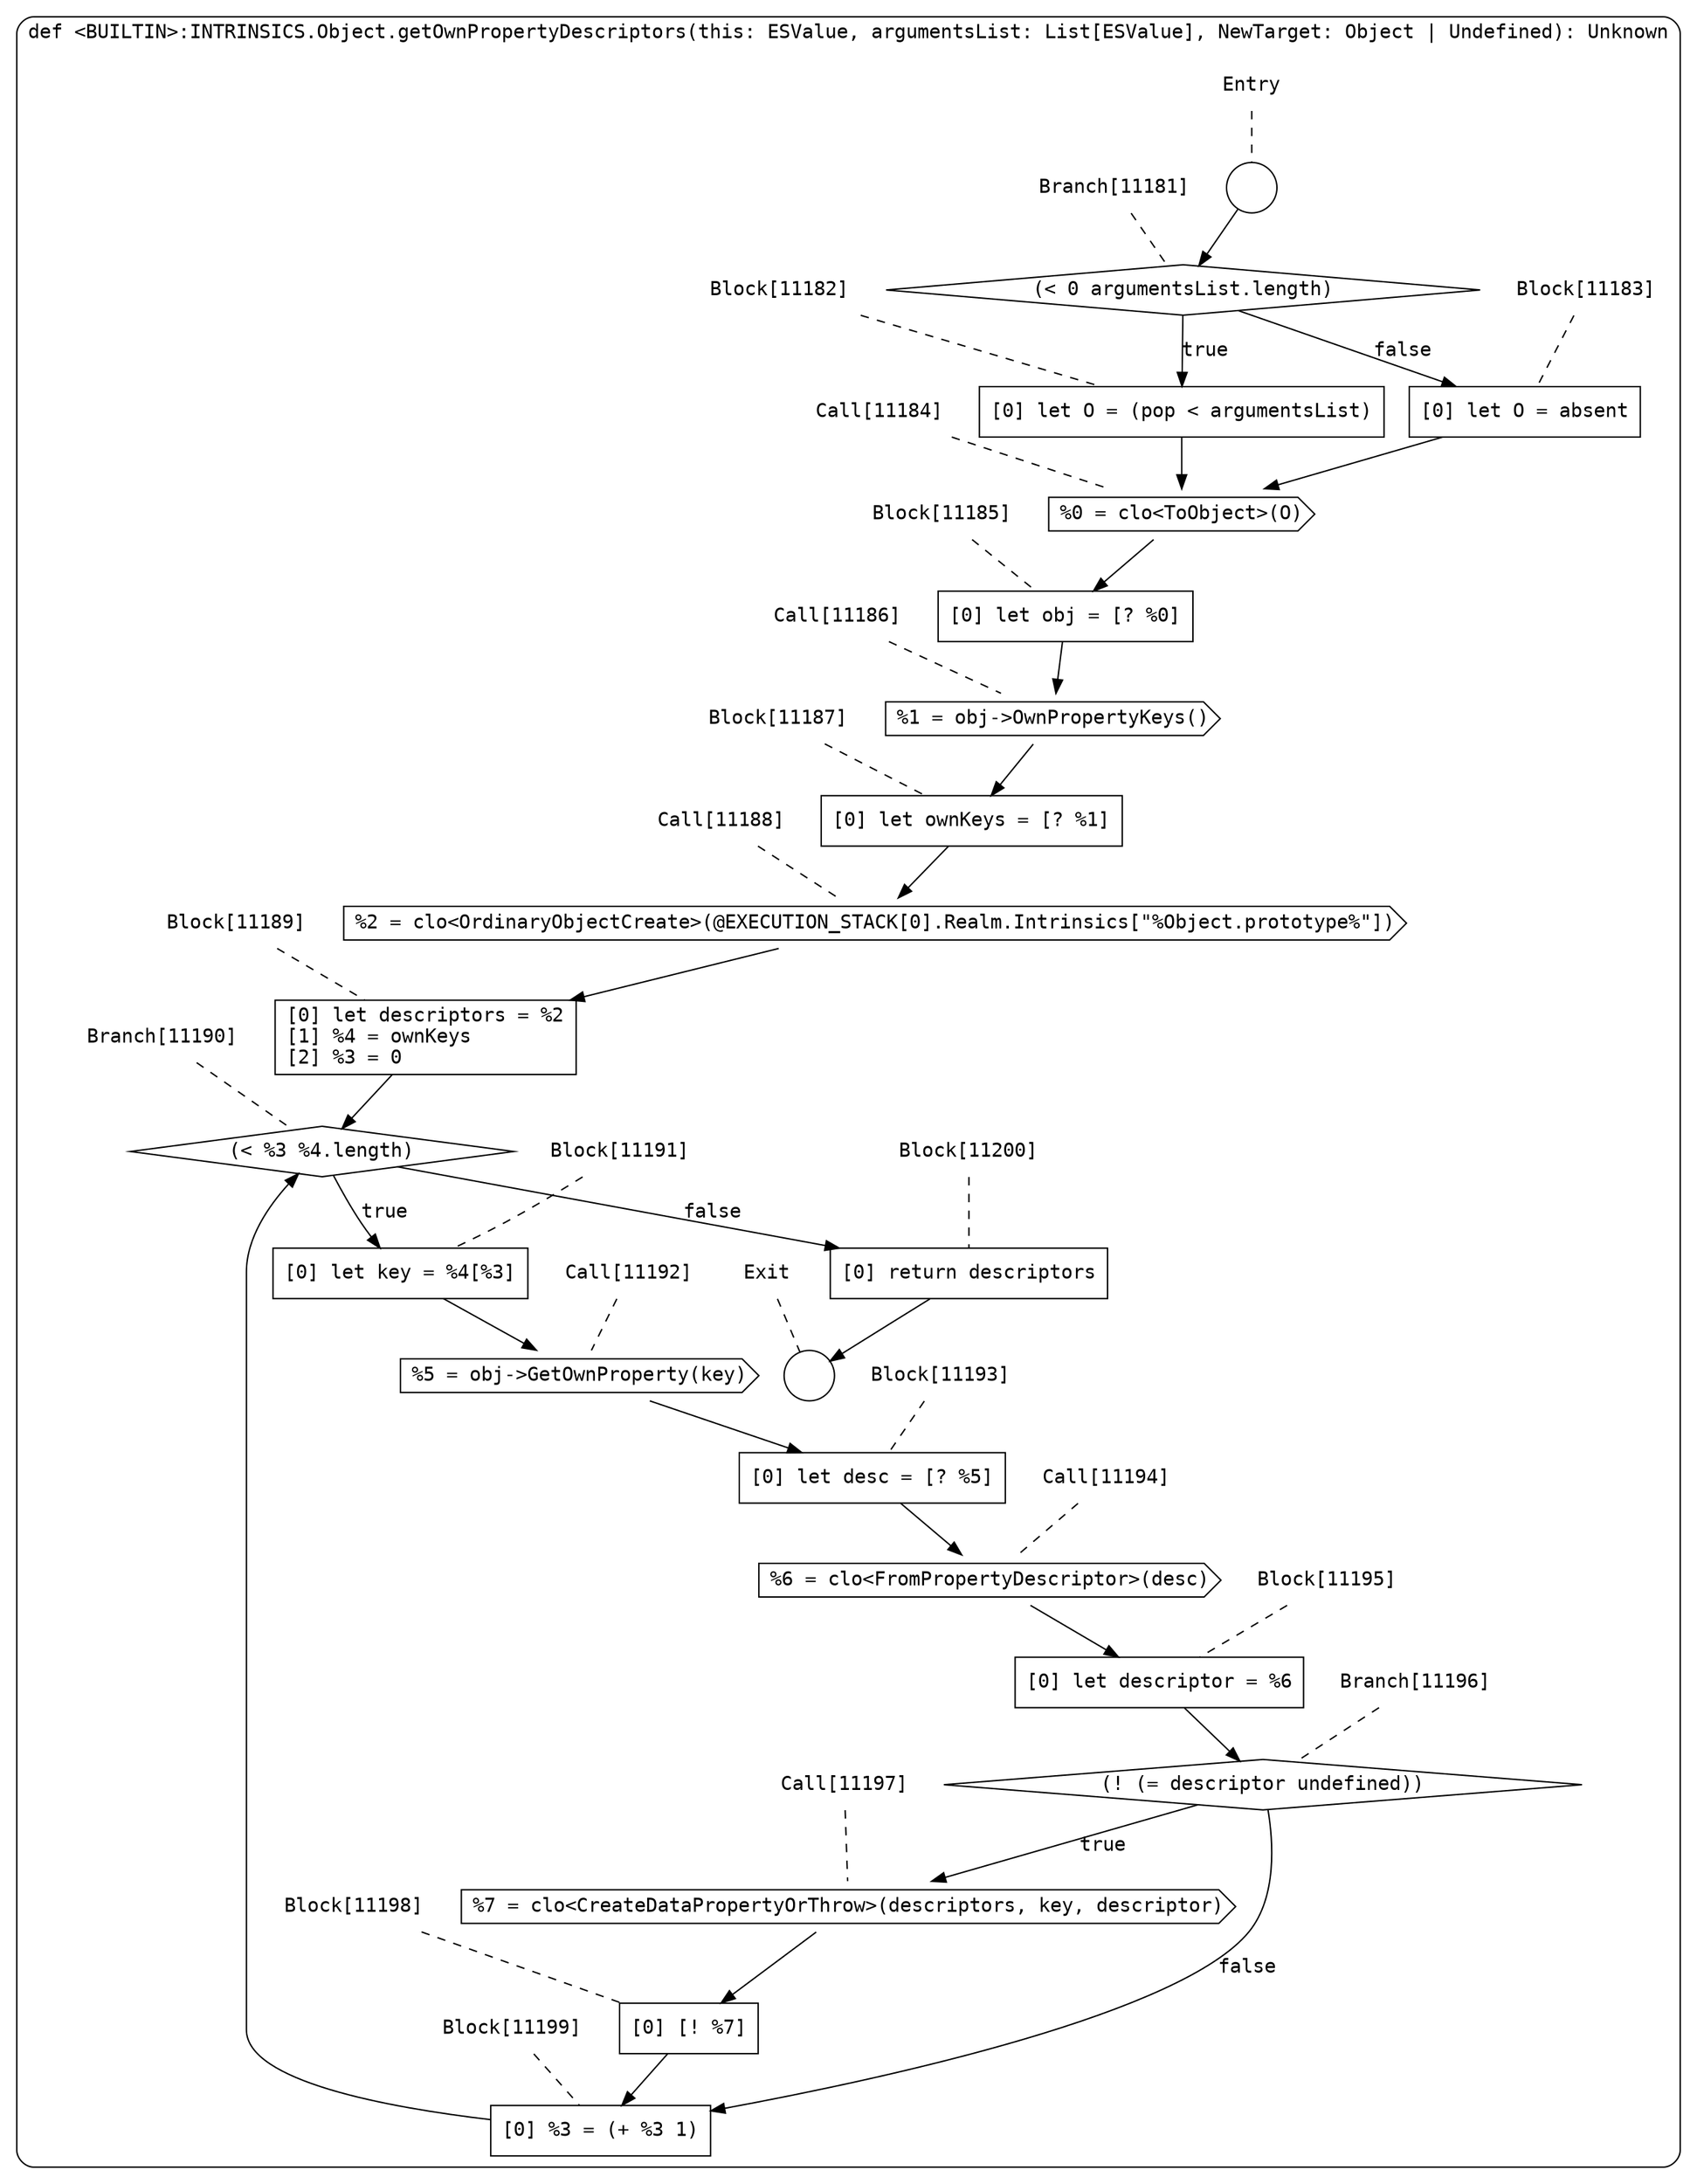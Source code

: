 digraph {
  graph [fontname = "Consolas"]
  node [fontname = "Consolas"]
  edge [fontname = "Consolas"]
  subgraph cluster2006 {
    label = "def <BUILTIN>:INTRINSICS.Object.getOwnPropertyDescriptors(this: ESValue, argumentsList: List[ESValue], NewTarget: Object | Undefined): Unknown"
    style = rounded
    cluster2006_entry_name [shape=none, label=<<font color="black">Entry</font>>]
    cluster2006_entry_name -> cluster2006_entry [arrowhead=none, color="black", style=dashed]
    cluster2006_entry [shape=circle label=" " color="black" fillcolor="white" style=filled]
    cluster2006_entry -> node11181 [color="black"]
    cluster2006_exit_name [shape=none, label=<<font color="black">Exit</font>>]
    cluster2006_exit_name -> cluster2006_exit [arrowhead=none, color="black", style=dashed]
    cluster2006_exit [shape=circle label=" " color="black" fillcolor="white" style=filled]
    node11181_name [shape=none, label=<<font color="black">Branch[11181]</font>>]
    node11181_name -> node11181 [arrowhead=none, color="black", style=dashed]
    node11181 [shape=diamond, label=<<font color="black">(&lt; 0 argumentsList.length)</font>> color="black" fillcolor="white", style=filled]
    node11181 -> node11182 [label=<<font color="black">true</font>> color="black"]
    node11181 -> node11183 [label=<<font color="black">false</font>> color="black"]
    node11182_name [shape=none, label=<<font color="black">Block[11182]</font>>]
    node11182_name -> node11182 [arrowhead=none, color="black", style=dashed]
    node11182 [shape=box, label=<<font color="black">[0] let O = (pop &lt; argumentsList)<BR ALIGN="LEFT"/></font>> color="black" fillcolor="white", style=filled]
    node11182 -> node11184 [color="black"]
    node11183_name [shape=none, label=<<font color="black">Block[11183]</font>>]
    node11183_name -> node11183 [arrowhead=none, color="black", style=dashed]
    node11183 [shape=box, label=<<font color="black">[0] let O = absent<BR ALIGN="LEFT"/></font>> color="black" fillcolor="white", style=filled]
    node11183 -> node11184 [color="black"]
    node11184_name [shape=none, label=<<font color="black">Call[11184]</font>>]
    node11184_name -> node11184 [arrowhead=none, color="black", style=dashed]
    node11184 [shape=cds, label=<<font color="black">%0 = clo&lt;ToObject&gt;(O)</font>> color="black" fillcolor="white", style=filled]
    node11184 -> node11185 [color="black"]
    node11185_name [shape=none, label=<<font color="black">Block[11185]</font>>]
    node11185_name -> node11185 [arrowhead=none, color="black", style=dashed]
    node11185 [shape=box, label=<<font color="black">[0] let obj = [? %0]<BR ALIGN="LEFT"/></font>> color="black" fillcolor="white", style=filled]
    node11185 -> node11186 [color="black"]
    node11186_name [shape=none, label=<<font color="black">Call[11186]</font>>]
    node11186_name -> node11186 [arrowhead=none, color="black", style=dashed]
    node11186 [shape=cds, label=<<font color="black">%1 = obj-&gt;OwnPropertyKeys()</font>> color="black" fillcolor="white", style=filled]
    node11186 -> node11187 [color="black"]
    node11187_name [shape=none, label=<<font color="black">Block[11187]</font>>]
    node11187_name -> node11187 [arrowhead=none, color="black", style=dashed]
    node11187 [shape=box, label=<<font color="black">[0] let ownKeys = [? %1]<BR ALIGN="LEFT"/></font>> color="black" fillcolor="white", style=filled]
    node11187 -> node11188 [color="black"]
    node11188_name [shape=none, label=<<font color="black">Call[11188]</font>>]
    node11188_name -> node11188 [arrowhead=none, color="black", style=dashed]
    node11188 [shape=cds, label=<<font color="black">%2 = clo&lt;OrdinaryObjectCreate&gt;(@EXECUTION_STACK[0].Realm.Intrinsics[&quot;%Object.prototype%&quot;])</font>> color="black" fillcolor="white", style=filled]
    node11188 -> node11189 [color="black"]
    node11189_name [shape=none, label=<<font color="black">Block[11189]</font>>]
    node11189_name -> node11189 [arrowhead=none, color="black", style=dashed]
    node11189 [shape=box, label=<<font color="black">[0] let descriptors = %2<BR ALIGN="LEFT"/>[1] %4 = ownKeys<BR ALIGN="LEFT"/>[2] %3 = 0<BR ALIGN="LEFT"/></font>> color="black" fillcolor="white", style=filled]
    node11189 -> node11190 [color="black"]
    node11190_name [shape=none, label=<<font color="black">Branch[11190]</font>>]
    node11190_name -> node11190 [arrowhead=none, color="black", style=dashed]
    node11190 [shape=diamond, label=<<font color="black">(&lt; %3 %4.length)</font>> color="black" fillcolor="white", style=filled]
    node11190 -> node11191 [label=<<font color="black">true</font>> color="black"]
    node11190 -> node11200 [label=<<font color="black">false</font>> color="black"]
    node11191_name [shape=none, label=<<font color="black">Block[11191]</font>>]
    node11191_name -> node11191 [arrowhead=none, color="black", style=dashed]
    node11191 [shape=box, label=<<font color="black">[0] let key = %4[%3]<BR ALIGN="LEFT"/></font>> color="black" fillcolor="white", style=filled]
    node11191 -> node11192 [color="black"]
    node11200_name [shape=none, label=<<font color="black">Block[11200]</font>>]
    node11200_name -> node11200 [arrowhead=none, color="black", style=dashed]
    node11200 [shape=box, label=<<font color="black">[0] return descriptors<BR ALIGN="LEFT"/></font>> color="black" fillcolor="white", style=filled]
    node11200 -> cluster2006_exit [color="black"]
    node11192_name [shape=none, label=<<font color="black">Call[11192]</font>>]
    node11192_name -> node11192 [arrowhead=none, color="black", style=dashed]
    node11192 [shape=cds, label=<<font color="black">%5 = obj-&gt;GetOwnProperty(key)</font>> color="black" fillcolor="white", style=filled]
    node11192 -> node11193 [color="black"]
    node11193_name [shape=none, label=<<font color="black">Block[11193]</font>>]
    node11193_name -> node11193 [arrowhead=none, color="black", style=dashed]
    node11193 [shape=box, label=<<font color="black">[0] let desc = [? %5]<BR ALIGN="LEFT"/></font>> color="black" fillcolor="white", style=filled]
    node11193 -> node11194 [color="black"]
    node11194_name [shape=none, label=<<font color="black">Call[11194]</font>>]
    node11194_name -> node11194 [arrowhead=none, color="black", style=dashed]
    node11194 [shape=cds, label=<<font color="black">%6 = clo&lt;FromPropertyDescriptor&gt;(desc)</font>> color="black" fillcolor="white", style=filled]
    node11194 -> node11195 [color="black"]
    node11195_name [shape=none, label=<<font color="black">Block[11195]</font>>]
    node11195_name -> node11195 [arrowhead=none, color="black", style=dashed]
    node11195 [shape=box, label=<<font color="black">[0] let descriptor = %6<BR ALIGN="LEFT"/></font>> color="black" fillcolor="white", style=filled]
    node11195 -> node11196 [color="black"]
    node11196_name [shape=none, label=<<font color="black">Branch[11196]</font>>]
    node11196_name -> node11196 [arrowhead=none, color="black", style=dashed]
    node11196 [shape=diamond, label=<<font color="black">(! (= descriptor undefined))</font>> color="black" fillcolor="white", style=filled]
    node11196 -> node11197 [label=<<font color="black">true</font>> color="black"]
    node11196 -> node11199 [label=<<font color="black">false</font>> color="black"]
    node11197_name [shape=none, label=<<font color="black">Call[11197]</font>>]
    node11197_name -> node11197 [arrowhead=none, color="black", style=dashed]
    node11197 [shape=cds, label=<<font color="black">%7 = clo&lt;CreateDataPropertyOrThrow&gt;(descriptors, key, descriptor)</font>> color="black" fillcolor="white", style=filled]
    node11197 -> node11198 [color="black"]
    node11199_name [shape=none, label=<<font color="black">Block[11199]</font>>]
    node11199_name -> node11199 [arrowhead=none, color="black", style=dashed]
    node11199 [shape=box, label=<<font color="black">[0] %3 = (+ %3 1)<BR ALIGN="LEFT"/></font>> color="black" fillcolor="white", style=filled]
    node11199 -> node11190 [color="black"]
    node11198_name [shape=none, label=<<font color="black">Block[11198]</font>>]
    node11198_name -> node11198 [arrowhead=none, color="black", style=dashed]
    node11198 [shape=box, label=<<font color="black">[0] [! %7]<BR ALIGN="LEFT"/></font>> color="black" fillcolor="white", style=filled]
    node11198 -> node11199 [color="black"]
  }
}